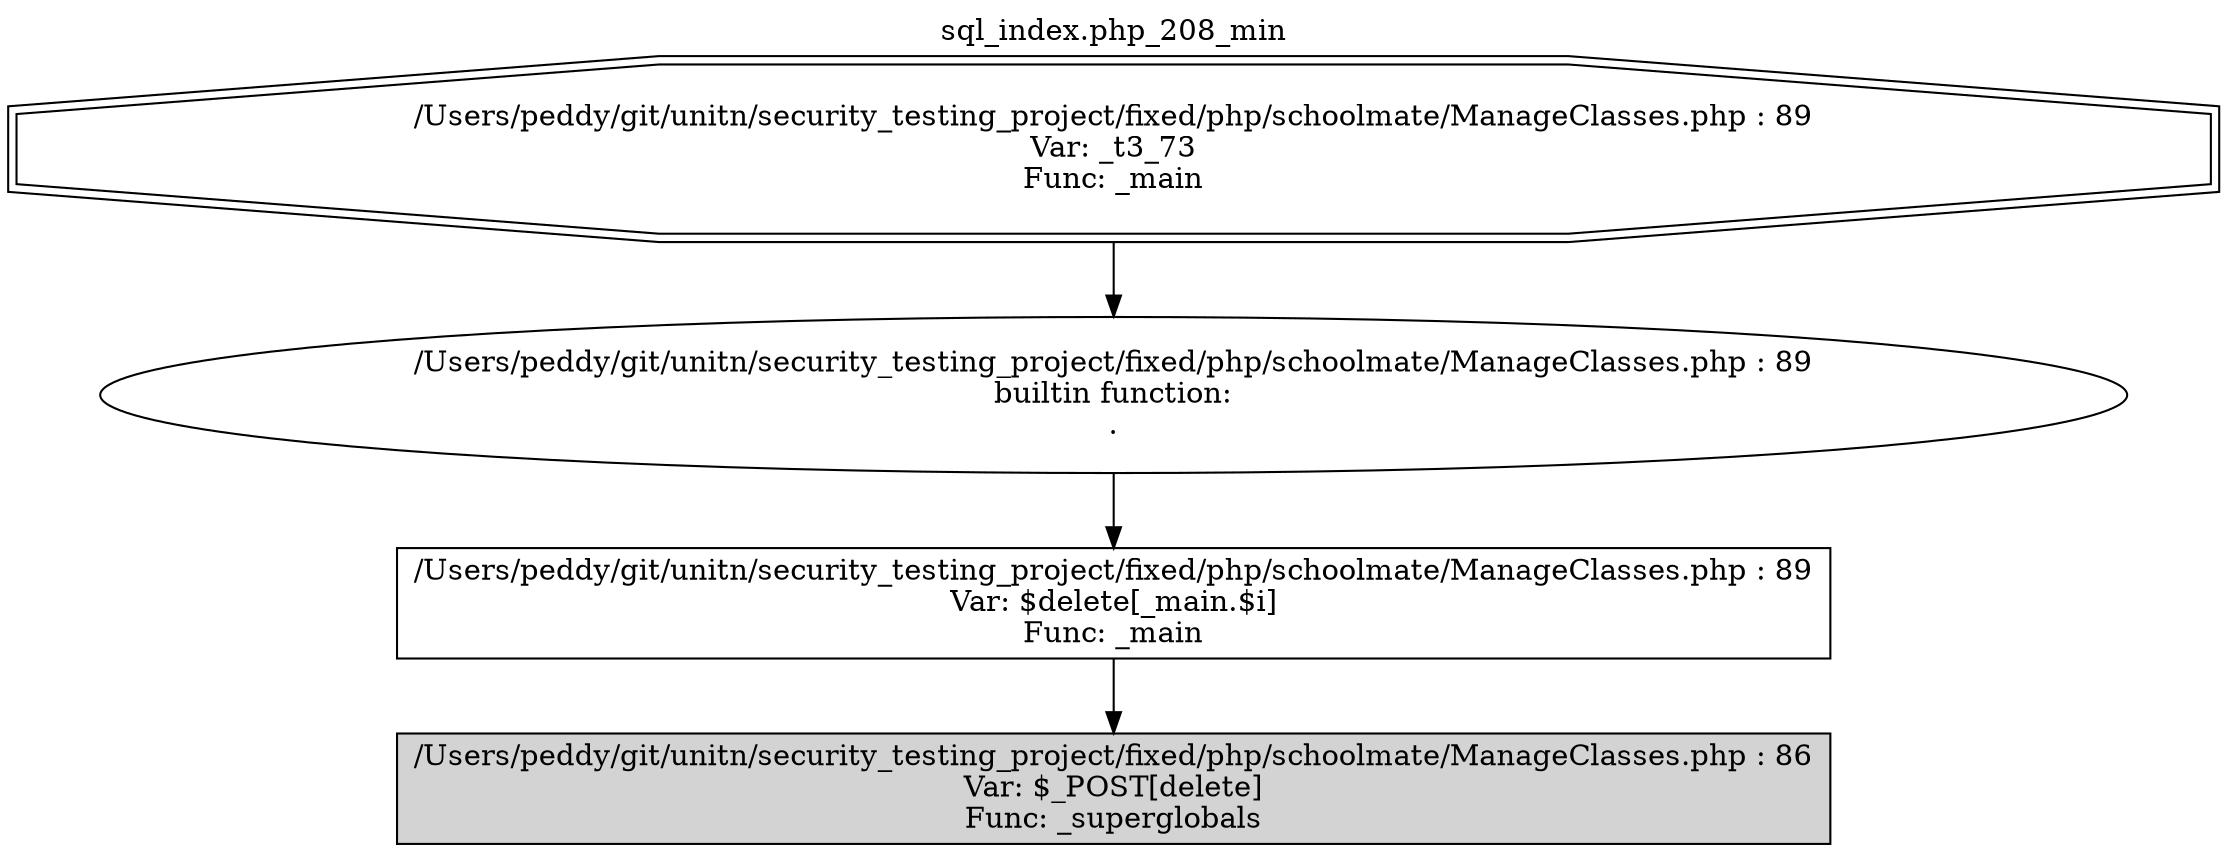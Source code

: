 digraph cfg {
  label="sql_index.php_208_min";
  labelloc=t;
  n1 [shape=doubleoctagon, label="/Users/peddy/git/unitn/security_testing_project/fixed/php/schoolmate/ManageClasses.php : 89\nVar: _t3_73\nFunc: _main\n"];
  n2 [shape=ellipse, label="/Users/peddy/git/unitn/security_testing_project/fixed/php/schoolmate/ManageClasses.php : 89\nbuiltin function:\n.\n"];
  n3 [shape=box, label="/Users/peddy/git/unitn/security_testing_project/fixed/php/schoolmate/ManageClasses.php : 89\nVar: $delete[_main.$i]\nFunc: _main\n"];
  n4 [shape=box, label="/Users/peddy/git/unitn/security_testing_project/fixed/php/schoolmate/ManageClasses.php : 86\nVar: $_POST[delete]\nFunc: _superglobals\n",style=filled];
  n1 -> n2;
  n2 -> n3;
  n3 -> n4;
}
